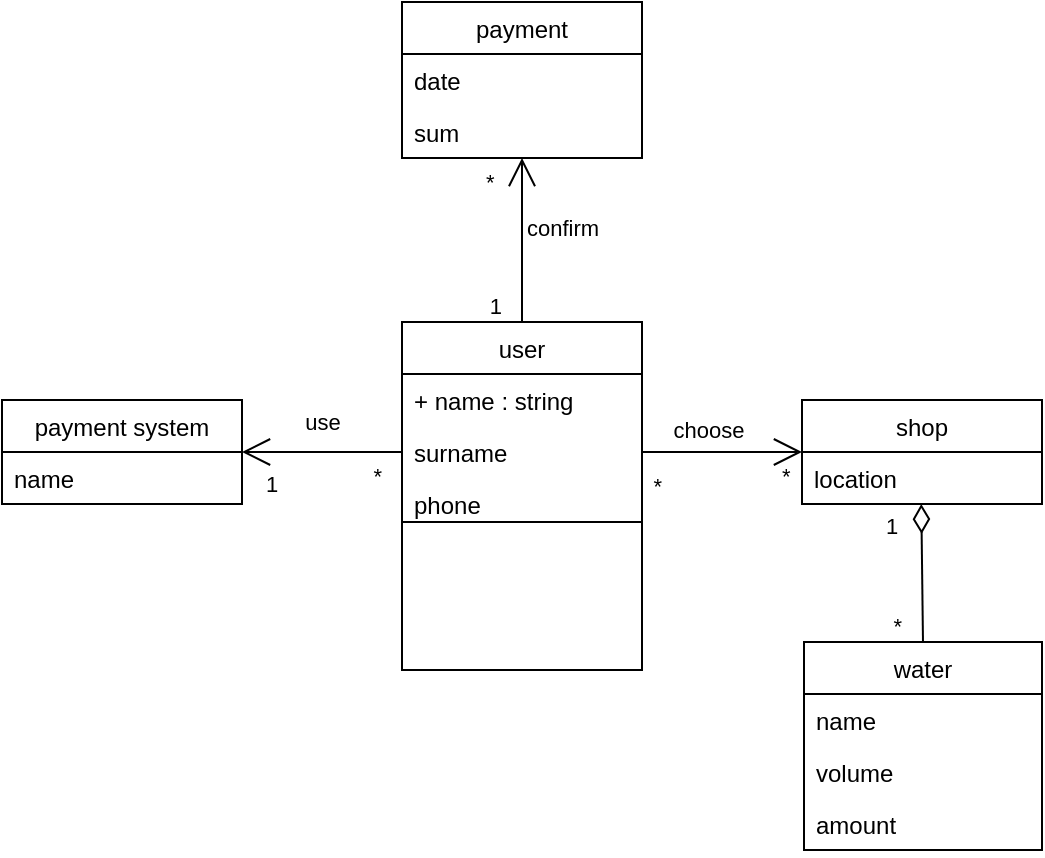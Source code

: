 <mxfile version="20.4.0" type="github"><diagram id="ATw0wiLQBBvaftRnEnq2" name="Страница 1"><mxGraphModel dx="1422" dy="2448" grid="1" gridSize="10" guides="1" tooltips="1" connect="1" arrows="1" fold="1" page="1" pageScale="1" pageWidth="1169" pageHeight="827" math="0" shadow="0"><root><mxCell id="0"/><mxCell id="1" parent="0"/><mxCell id="GyFa929_02Q6f_05pbuW-1" value="payment" style="swimlane;fontStyle=0;childLayout=stackLayout;horizontal=1;startSize=26;fillColor=none;horizontalStack=0;resizeParent=1;resizeParentMax=0;resizeLast=0;collapsible=1;marginBottom=0;" vertex="1" parent="1"><mxGeometry x="360" y="-1000" width="120" height="78" as="geometry"><mxRectangle x="260" y="-410" width="60" height="30" as="alternateBounds"/></mxGeometry></mxCell><mxCell id="GyFa929_02Q6f_05pbuW-2" value="date" style="text;strokeColor=none;fillColor=none;align=left;verticalAlign=top;spacingLeft=4;spacingRight=4;overflow=hidden;rotatable=0;points=[[0,0.5],[1,0.5]];portConstraint=eastwest;" vertex="1" parent="GyFa929_02Q6f_05pbuW-1"><mxGeometry y="26" width="120" height="26" as="geometry"/></mxCell><mxCell id="GyFa929_02Q6f_05pbuW-3" value="sum" style="text;strokeColor=none;fillColor=none;align=left;verticalAlign=top;spacingLeft=4;spacingRight=4;overflow=hidden;rotatable=0;points=[[0,0.5],[1,0.5]];portConstraint=eastwest;" vertex="1" parent="GyFa929_02Q6f_05pbuW-1"><mxGeometry y="52" width="120" height="26" as="geometry"/></mxCell><mxCell id="GyFa929_02Q6f_05pbuW-4" value="user" style="swimlane;fontStyle=0;childLayout=stackLayout;horizontal=1;startSize=26;fillColor=none;horizontalStack=0;resizeParent=1;resizeParentMax=0;resizeLast=0;collapsible=1;marginBottom=0;" vertex="1" parent="1"><mxGeometry x="360" y="-840" width="120" height="100" as="geometry"><mxRectangle x="360" y="-440" width="60" height="30" as="alternateBounds"/></mxGeometry></mxCell><mxCell id="GyFa929_02Q6f_05pbuW-5" value="+ name : string" style="text;strokeColor=none;fillColor=none;align=left;verticalAlign=top;spacingLeft=4;spacingRight=4;overflow=hidden;rotatable=0;points=[[0,0.5],[1,0.5]];portConstraint=eastwest;" vertex="1" parent="GyFa929_02Q6f_05pbuW-4"><mxGeometry y="26" width="120" height="74" as="geometry"/></mxCell><mxCell id="GyFa929_02Q6f_05pbuW-6" value="shop" style="swimlane;fontStyle=0;childLayout=stackLayout;horizontal=1;startSize=26;fillColor=none;horizontalStack=0;resizeParent=1;resizeParentMax=0;resizeLast=0;collapsible=1;marginBottom=0;" vertex="1" parent="1"><mxGeometry x="560" y="-801" width="120" height="52" as="geometry"><mxRectangle x="260" y="-410" width="60" height="30" as="alternateBounds"/></mxGeometry></mxCell><mxCell id="GyFa929_02Q6f_05pbuW-7" value="location" style="text;strokeColor=none;fillColor=none;align=left;verticalAlign=top;spacingLeft=4;spacingRight=4;overflow=hidden;rotatable=0;points=[[0,0.5],[1,0.5]];portConstraint=eastwest;" vertex="1" parent="GyFa929_02Q6f_05pbuW-6"><mxGeometry y="26" width="120" height="26" as="geometry"/></mxCell><mxCell id="GyFa929_02Q6f_05pbuW-8" value="water" style="swimlane;fontStyle=0;childLayout=stackLayout;horizontal=1;startSize=26;fillColor=none;horizontalStack=0;resizeParent=1;resizeParentMax=0;resizeLast=0;collapsible=1;marginBottom=0;" vertex="1" parent="1"><mxGeometry x="561" y="-680" width="119" height="104" as="geometry"><mxRectangle x="260" y="-410" width="60" height="30" as="alternateBounds"/></mxGeometry></mxCell><mxCell id="GyFa929_02Q6f_05pbuW-9" value="name" style="text;strokeColor=none;fillColor=none;align=left;verticalAlign=top;spacingLeft=4;spacingRight=4;overflow=hidden;rotatable=0;points=[[0,0.5],[1,0.5]];portConstraint=eastwest;" vertex="1" parent="GyFa929_02Q6f_05pbuW-8"><mxGeometry y="26" width="119" height="26" as="geometry"/></mxCell><mxCell id="GyFa929_02Q6f_05pbuW-10" value="volume" style="text;strokeColor=none;fillColor=none;align=left;verticalAlign=top;spacingLeft=4;spacingRight=4;overflow=hidden;rotatable=0;points=[[0,0.5],[1,0.5]];portConstraint=eastwest;" vertex="1" parent="GyFa929_02Q6f_05pbuW-8"><mxGeometry y="52" width="119" height="26" as="geometry"/></mxCell><mxCell id="GyFa929_02Q6f_05pbuW-11" value="amount" style="text;strokeColor=none;fillColor=none;align=left;verticalAlign=top;spacingLeft=4;spacingRight=4;overflow=hidden;rotatable=0;points=[[0,0.5],[1,0.5]];portConstraint=eastwest;" vertex="1" parent="GyFa929_02Q6f_05pbuW-8"><mxGeometry y="78" width="119" height="26" as="geometry"/></mxCell><mxCell id="GyFa929_02Q6f_05pbuW-12" value="payment system" style="swimlane;fontStyle=0;childLayout=stackLayout;horizontal=1;startSize=26;fillColor=none;horizontalStack=0;resizeParent=1;resizeParentMax=0;resizeLast=0;collapsible=1;marginBottom=0;" vertex="1" parent="1"><mxGeometry x="160" y="-801" width="120" height="52" as="geometry"><mxRectangle x="260" y="-410" width="60" height="30" as="alternateBounds"/></mxGeometry></mxCell><mxCell id="GyFa929_02Q6f_05pbuW-13" value="name" style="text;strokeColor=none;fillColor=none;align=left;verticalAlign=top;spacingLeft=4;spacingRight=4;overflow=hidden;rotatable=0;points=[[0,0.5],[1,0.5]];portConstraint=eastwest;" vertex="1" parent="GyFa929_02Q6f_05pbuW-12"><mxGeometry y="26" width="120" height="26" as="geometry"/></mxCell><mxCell id="GyFa929_02Q6f_05pbuW-14" value="" style="endArrow=none;html=1;startSize=12;startArrow=open;startFill=0;entryX=1;entryY=0.5;entryDx=0;entryDy=0;exitX=0;exitY=0.5;exitDx=0;exitDy=0;" edge="1" parent="1" source="GyFa929_02Q6f_05pbuW-6" target="GyFa929_02Q6f_05pbuW-18"><mxGeometry relative="1" as="geometry"><mxPoint x="610" y="-886.67" as="sourcePoint"/><mxPoint x="510" y="-890.67" as="targetPoint"/></mxGeometry></mxCell><mxCell id="GyFa929_02Q6f_05pbuW-15" value="*" style="edgeLabel;resizable=0;html=1;align=left;verticalAlign=bottom;" connectable="0" vertex="1" parent="GyFa929_02Q6f_05pbuW-14"><mxGeometry x="-1" relative="1" as="geometry"><mxPoint x="-12" y="20" as="offset"/></mxGeometry></mxCell><mxCell id="GyFa929_02Q6f_05pbuW-16" value="*" style="edgeLabel;resizable=0;html=1;align=right;verticalAlign=bottom;" connectable="0" vertex="1" parent="GyFa929_02Q6f_05pbuW-14"><mxGeometry x="1" relative="1" as="geometry"><mxPoint x="10" y="25" as="offset"/></mxGeometry></mxCell><mxCell id="GyFa929_02Q6f_05pbuW-17" value="choose" style="edgeLabel;html=1;align=center;verticalAlign=middle;resizable=0;points=[];" vertex="1" connectable="0" parent="GyFa929_02Q6f_05pbuW-14"><mxGeometry x="0.17" y="2" relative="1" as="geometry"><mxPoint y="-13" as="offset"/></mxGeometry></mxCell><mxCell id="GyFa929_02Q6f_05pbuW-18" value="surname" style="text;strokeColor=none;fillColor=none;align=left;verticalAlign=top;spacingLeft=4;spacingRight=4;overflow=hidden;rotatable=0;points=[[0,0.5],[1,0.5]];portConstraint=eastwest;" vertex="1" parent="1"><mxGeometry x="360" y="-788" width="120" height="26" as="geometry"/></mxCell><mxCell id="GyFa929_02Q6f_05pbuW-19" value="phone" style="text;strokeColor=none;fillColor=none;align=left;verticalAlign=top;spacingLeft=4;spacingRight=4;overflow=hidden;rotatable=0;points=[[0,0.5],[1,0.5]];portConstraint=eastwest;" vertex="1" parent="1"><mxGeometry x="360" y="-762" width="120" height="22" as="geometry"/></mxCell><mxCell id="GyFa929_02Q6f_05pbuW-20" value="" style="endArrow=none;html=1;startSize=12;startArrow=diamondThin;startFill=0;entryX=0.5;entryY=0;entryDx=0;entryDy=0;exitX=0.497;exitY=1.002;exitDx=0;exitDy=0;exitPerimeter=0;" edge="1" parent="1" source="GyFa929_02Q6f_05pbuW-7" target="GyFa929_02Q6f_05pbuW-8"><mxGeometry relative="1" as="geometry"><mxPoint x="620" y="-740" as="sourcePoint"/><mxPoint x="620" y="-690" as="targetPoint"/></mxGeometry></mxCell><mxCell id="GyFa929_02Q6f_05pbuW-21" value="1" style="edgeLabel;resizable=0;html=1;align=left;verticalAlign=bottom;" connectable="0" vertex="1" parent="GyFa929_02Q6f_05pbuW-20"><mxGeometry x="-1" relative="1" as="geometry"><mxPoint x="-20" y="19" as="offset"/></mxGeometry></mxCell><mxCell id="GyFa929_02Q6f_05pbuW-22" value="*" style="edgeLabel;resizable=0;html=1;align=right;verticalAlign=bottom;" connectable="0" vertex="1" parent="GyFa929_02Q6f_05pbuW-20"><mxGeometry x="1" relative="1" as="geometry"><mxPoint x="-10" as="offset"/></mxGeometry></mxCell><mxCell id="GyFa929_02Q6f_05pbuW-23" value="" style="endArrow=none;html=1;startSize=12;startArrow=open;startFill=0;exitX=1;exitY=0.5;exitDx=0;exitDy=0;entryX=0;entryY=0.5;entryDx=0;entryDy=0;" edge="1" parent="1" source="GyFa929_02Q6f_05pbuW-12" target="GyFa929_02Q6f_05pbuW-18"><mxGeometry relative="1" as="geometry"><mxPoint x="610" y="-886.67" as="sourcePoint"/><mxPoint x="470" y="-710" as="targetPoint"/></mxGeometry></mxCell><mxCell id="GyFa929_02Q6f_05pbuW-24" value="1" style="edgeLabel;resizable=0;html=1;align=left;verticalAlign=bottom;" connectable="0" vertex="1" parent="GyFa929_02Q6f_05pbuW-23"><mxGeometry x="-1" relative="1" as="geometry"><mxPoint x="10" y="24" as="offset"/></mxGeometry></mxCell><mxCell id="GyFa929_02Q6f_05pbuW-25" value="*" style="edgeLabel;resizable=0;html=1;align=right;verticalAlign=bottom;" connectable="0" vertex="1" parent="GyFa929_02Q6f_05pbuW-23"><mxGeometry x="1" relative="1" as="geometry"><mxPoint x="-10" y="20" as="offset"/></mxGeometry></mxCell><mxCell id="GyFa929_02Q6f_05pbuW-26" value="use" style="edgeLabel;html=1;align=center;verticalAlign=middle;resizable=0;points=[];" vertex="1" connectable="0" parent="GyFa929_02Q6f_05pbuW-23"><mxGeometry x="0.17" y="2" relative="1" as="geometry"><mxPoint x="-7" y="-13" as="offset"/></mxGeometry></mxCell><mxCell id="GyFa929_02Q6f_05pbuW-27" value="" style="endArrow=none;html=1;startSize=12;startArrow=open;startFill=0;entryX=0.5;entryY=0;entryDx=0;entryDy=0;exitX=0.5;exitY=1;exitDx=0;exitDy=0;" edge="1" parent="1" source="GyFa929_02Q6f_05pbuW-1" target="GyFa929_02Q6f_05pbuW-4"><mxGeometry relative="1" as="geometry"><mxPoint x="420" y="-910" as="sourcePoint"/><mxPoint x="510" y="-890.67" as="targetPoint"/></mxGeometry></mxCell><mxCell id="GyFa929_02Q6f_05pbuW-28" value="*" style="edgeLabel;resizable=0;html=1;align=left;verticalAlign=bottom;" connectable="0" vertex="1" parent="GyFa929_02Q6f_05pbuW-27"><mxGeometry x="-1" relative="1" as="geometry"><mxPoint x="-20" y="20" as="offset"/></mxGeometry></mxCell><mxCell id="GyFa929_02Q6f_05pbuW-29" value="1" style="edgeLabel;resizable=0;html=1;align=right;verticalAlign=bottom;" connectable="0" vertex="1" parent="GyFa929_02Q6f_05pbuW-27"><mxGeometry x="1" relative="1" as="geometry"><mxPoint x="-10" as="offset"/></mxGeometry></mxCell><mxCell id="GyFa929_02Q6f_05pbuW-30" value="confirm" style="edgeLabel;html=1;align=center;verticalAlign=middle;resizable=0;points=[];" vertex="1" connectable="0" parent="GyFa929_02Q6f_05pbuW-27"><mxGeometry x="0.17" y="2" relative="1" as="geometry"><mxPoint x="18" y="-13" as="offset"/></mxGeometry></mxCell><mxCell id="GyFa929_02Q6f_05pbuW-31" style="text;strokeColor=default;fillColor=none;align=left;verticalAlign=top;spacingLeft=4;spacingRight=4;overflow=hidden;rotatable=0;points=[[0,0.5],[1,0.5]];portConstraint=eastwest;" vertex="1" parent="1"><mxGeometry x="360" y="-740" width="120" height="74" as="geometry"/></mxCell></root></mxGraphModel></diagram></mxfile>